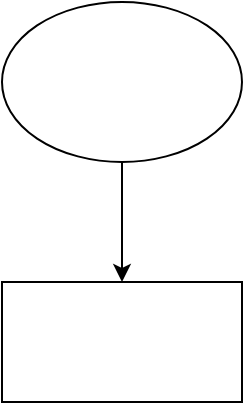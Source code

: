 <mxfile version="15.9.6" type="github">
  <diagram id="uhrIDNIf7qwQoyt4KmRS" name="第 1 页">
    <mxGraphModel dx="782" dy="436" grid="1" gridSize="10" guides="1" tooltips="1" connect="1" arrows="1" fold="1" page="1" pageScale="1" pageWidth="827" pageHeight="1169" math="0" shadow="0">
      <root>
        <mxCell id="0" />
        <mxCell id="1" parent="0" />
        <mxCell id="uqoxAxO_kSLx-GGOrnoz-5" value="" style="rounded=0;whiteSpace=wrap;html=1;" vertex="1" parent="1">
          <mxGeometry x="330" y="170" width="120" height="60" as="geometry" />
        </mxCell>
        <mxCell id="uqoxAxO_kSLx-GGOrnoz-7" style="edgeStyle=orthogonalEdgeStyle;rounded=0;orthogonalLoop=1;jettySize=auto;html=1;exitX=0.5;exitY=1;exitDx=0;exitDy=0;entryX=0.5;entryY=0;entryDx=0;entryDy=0;" edge="1" parent="1" source="uqoxAxO_kSLx-GGOrnoz-6" target="uqoxAxO_kSLx-GGOrnoz-5">
          <mxGeometry relative="1" as="geometry" />
        </mxCell>
        <mxCell id="uqoxAxO_kSLx-GGOrnoz-6" value="" style="ellipse;whiteSpace=wrap;html=1;" vertex="1" parent="1">
          <mxGeometry x="330" y="30" width="120" height="80" as="geometry" />
        </mxCell>
      </root>
    </mxGraphModel>
  </diagram>
</mxfile>
